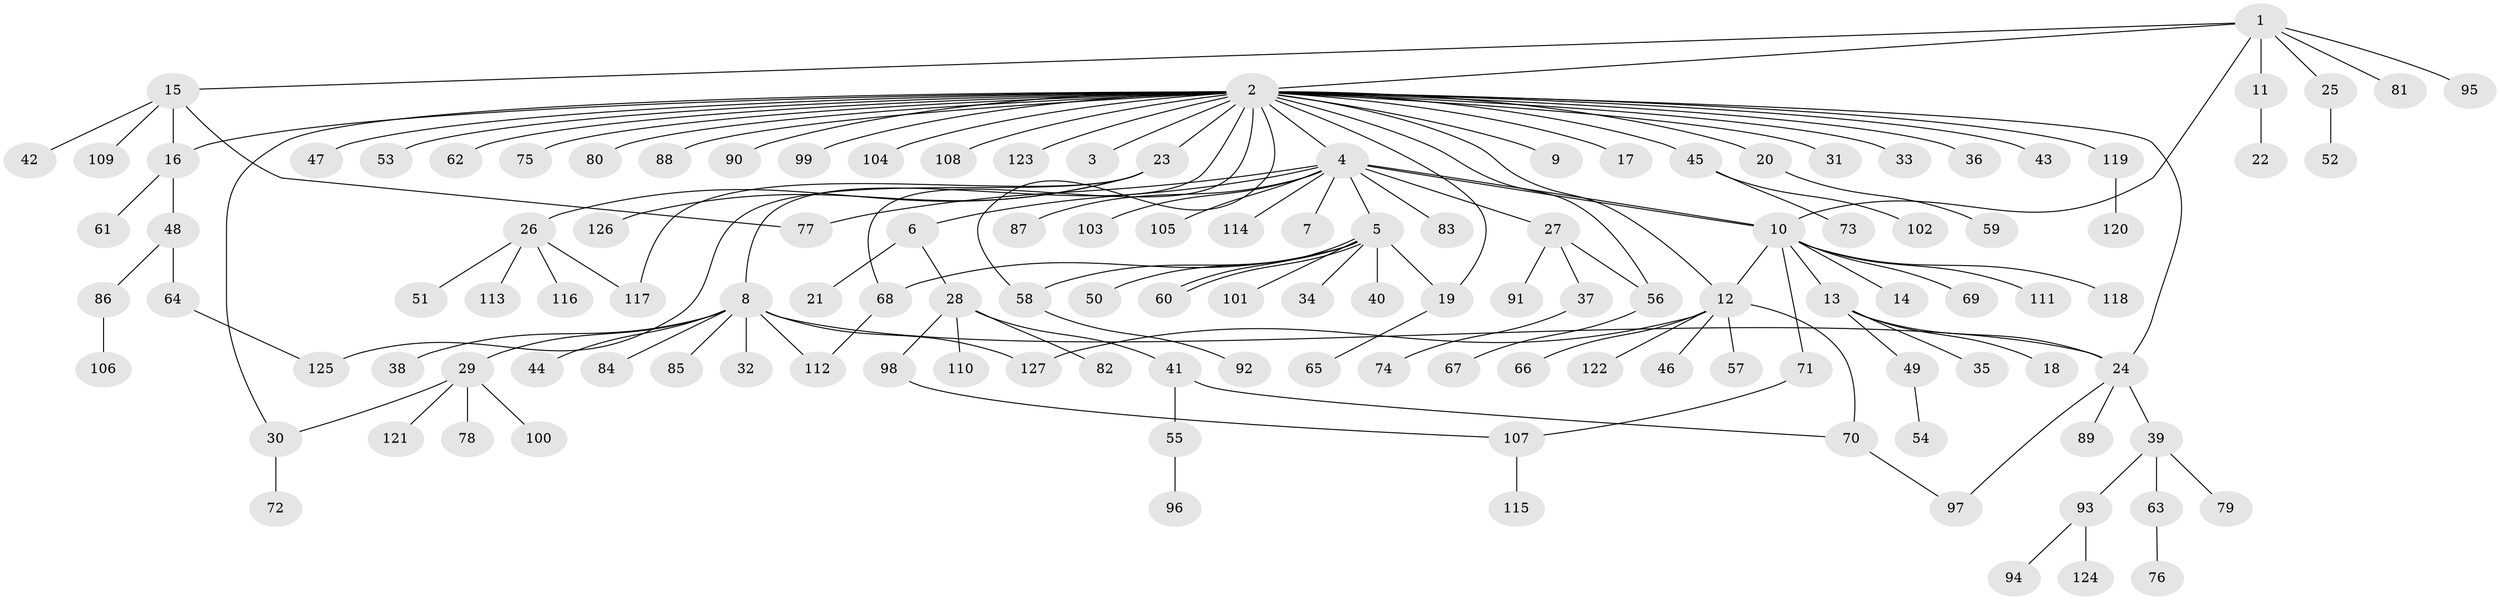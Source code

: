 // Generated by graph-tools (version 1.1) at 2025/01/03/09/25 03:01:52]
// undirected, 127 vertices, 146 edges
graph export_dot {
graph [start="1"]
  node [color=gray90,style=filled];
  1;
  2;
  3;
  4;
  5;
  6;
  7;
  8;
  9;
  10;
  11;
  12;
  13;
  14;
  15;
  16;
  17;
  18;
  19;
  20;
  21;
  22;
  23;
  24;
  25;
  26;
  27;
  28;
  29;
  30;
  31;
  32;
  33;
  34;
  35;
  36;
  37;
  38;
  39;
  40;
  41;
  42;
  43;
  44;
  45;
  46;
  47;
  48;
  49;
  50;
  51;
  52;
  53;
  54;
  55;
  56;
  57;
  58;
  59;
  60;
  61;
  62;
  63;
  64;
  65;
  66;
  67;
  68;
  69;
  70;
  71;
  72;
  73;
  74;
  75;
  76;
  77;
  78;
  79;
  80;
  81;
  82;
  83;
  84;
  85;
  86;
  87;
  88;
  89;
  90;
  91;
  92;
  93;
  94;
  95;
  96;
  97;
  98;
  99;
  100;
  101;
  102;
  103;
  104;
  105;
  106;
  107;
  108;
  109;
  110;
  111;
  112;
  113;
  114;
  115;
  116;
  117;
  118;
  119;
  120;
  121;
  122;
  123;
  124;
  125;
  126;
  127;
  1 -- 2;
  1 -- 10;
  1 -- 11;
  1 -- 15;
  1 -- 25;
  1 -- 81;
  1 -- 95;
  2 -- 3;
  2 -- 4;
  2 -- 8;
  2 -- 9;
  2 -- 12;
  2 -- 16;
  2 -- 17;
  2 -- 19;
  2 -- 20;
  2 -- 23;
  2 -- 24;
  2 -- 30;
  2 -- 31;
  2 -- 33;
  2 -- 36;
  2 -- 43;
  2 -- 45;
  2 -- 47;
  2 -- 53;
  2 -- 56;
  2 -- 58;
  2 -- 62;
  2 -- 68;
  2 -- 75;
  2 -- 80;
  2 -- 88;
  2 -- 90;
  2 -- 99;
  2 -- 104;
  2 -- 108;
  2 -- 119;
  2 -- 123;
  4 -- 5;
  4 -- 6;
  4 -- 7;
  4 -- 10;
  4 -- 10;
  4 -- 27;
  4 -- 77;
  4 -- 83;
  4 -- 87;
  4 -- 103;
  4 -- 105;
  4 -- 114;
  5 -- 19;
  5 -- 34;
  5 -- 40;
  5 -- 50;
  5 -- 58;
  5 -- 60;
  5 -- 60;
  5 -- 68;
  5 -- 101;
  6 -- 21;
  6 -- 28;
  8 -- 24;
  8 -- 29;
  8 -- 32;
  8 -- 38;
  8 -- 44;
  8 -- 84;
  8 -- 85;
  8 -- 112;
  8 -- 127;
  10 -- 12;
  10 -- 13;
  10 -- 14;
  10 -- 69;
  10 -- 71;
  10 -- 111;
  10 -- 118;
  11 -- 22;
  12 -- 46;
  12 -- 57;
  12 -- 66;
  12 -- 70;
  12 -- 122;
  12 -- 127;
  13 -- 18;
  13 -- 24;
  13 -- 35;
  13 -- 49;
  15 -- 16;
  15 -- 42;
  15 -- 77;
  15 -- 109;
  16 -- 48;
  16 -- 61;
  19 -- 65;
  20 -- 59;
  23 -- 26;
  23 -- 117;
  23 -- 125;
  23 -- 126;
  24 -- 39;
  24 -- 89;
  24 -- 97;
  25 -- 52;
  26 -- 51;
  26 -- 113;
  26 -- 116;
  26 -- 117;
  27 -- 37;
  27 -- 56;
  27 -- 91;
  28 -- 41;
  28 -- 82;
  28 -- 98;
  28 -- 110;
  29 -- 30;
  29 -- 78;
  29 -- 100;
  29 -- 121;
  30 -- 72;
  37 -- 74;
  39 -- 63;
  39 -- 79;
  39 -- 93;
  41 -- 55;
  41 -- 70;
  45 -- 73;
  45 -- 102;
  48 -- 64;
  48 -- 86;
  49 -- 54;
  55 -- 96;
  56 -- 67;
  58 -- 92;
  63 -- 76;
  64 -- 125;
  68 -- 112;
  70 -- 97;
  71 -- 107;
  86 -- 106;
  93 -- 94;
  93 -- 124;
  98 -- 107;
  107 -- 115;
  119 -- 120;
}
